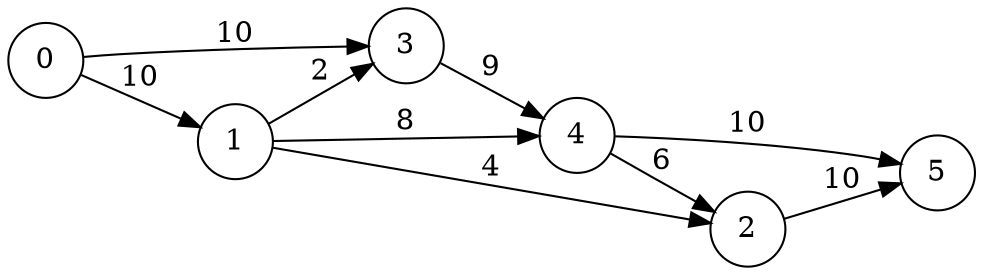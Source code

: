 digraph {
rankdir = LR;
node [shape = circle];
0 -> 1 [label="10"]
0 -> 3 [label="10"]
1 -> 2 [label="4"]
1 -> 3 [label="2"]
1 -> 4 [label="8"]
2 -> 5 [label="10"]
3 -> 4 [label="9"]
4 -> 2 [label="6"]
4 -> 5 [label="10"]
}

